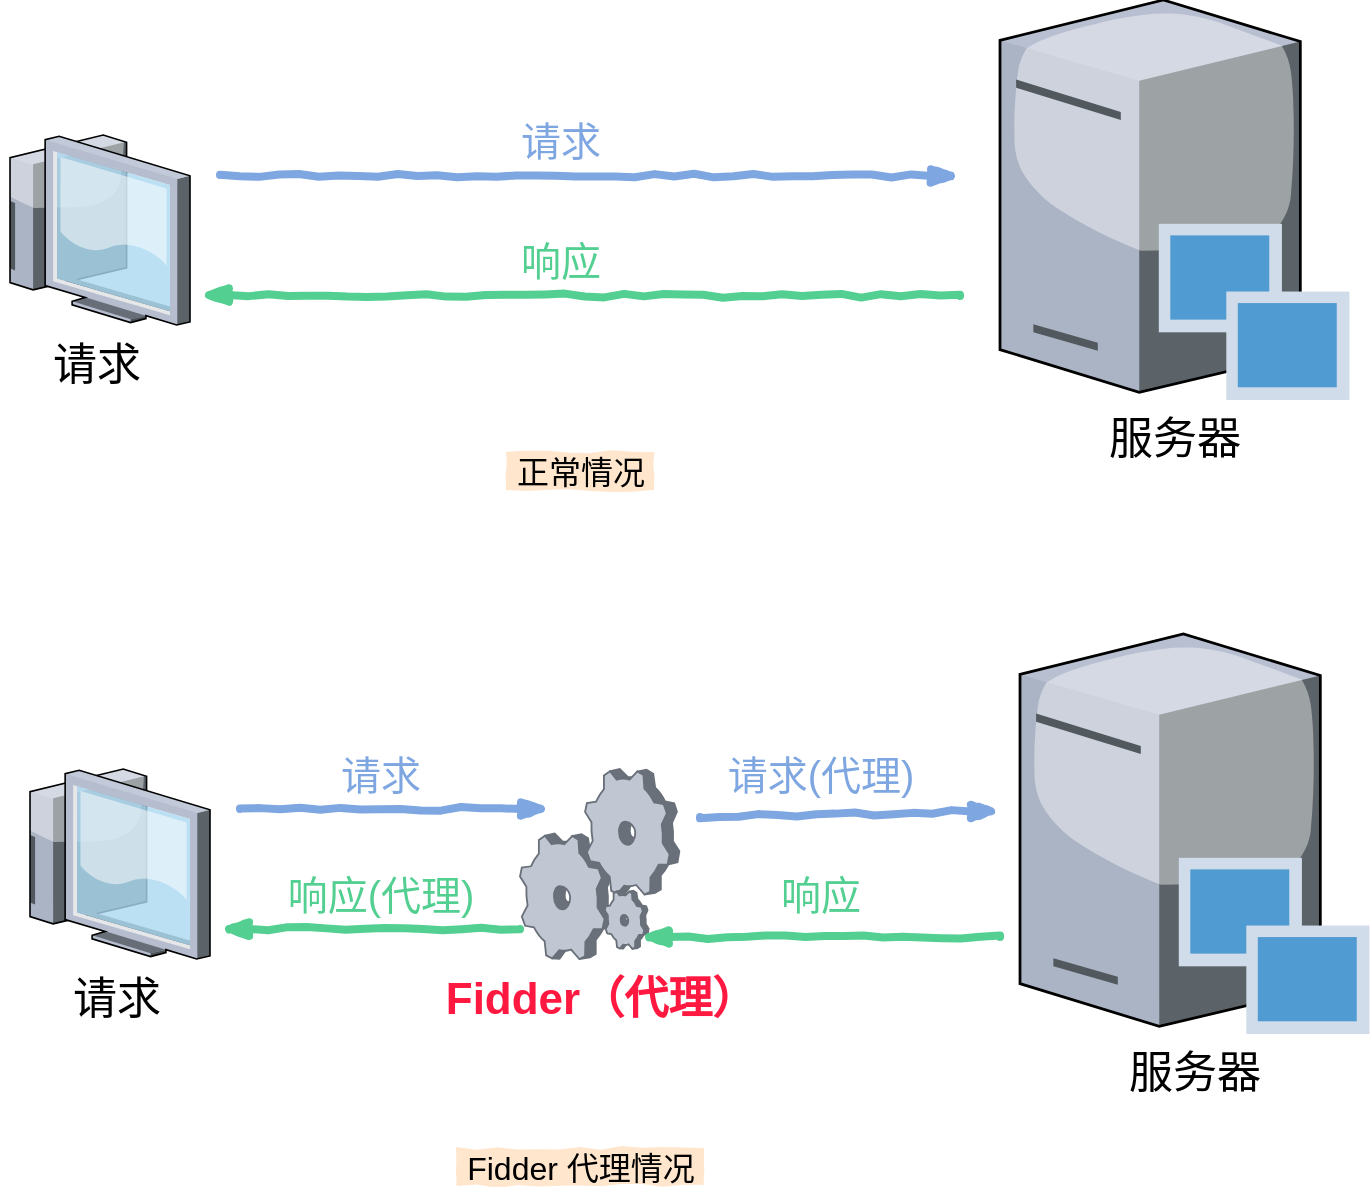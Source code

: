 <mxfile version="12.9.3" type="github">
  <diagram name="Page-1" id="822b0af5-4adb-64df-f703-e8dfc1f81529">
    <mxGraphModel dx="2031" dy="1089" grid="0" gridSize="10" guides="1" tooltips="1" connect="1" arrows="1" fold="1" page="1" pageScale="1" pageWidth="1100" pageHeight="850" background="#ffffff" math="0" shadow="0">
      <root>
        <mxCell id="0" />
        <mxCell id="1" parent="0" />
        <mxCell id="2n3gXWghCNfiPmjp-9Hf-4" value="&lt;font style=&quot;font-size: 22px&quot;&gt;服务器&lt;/font&gt;" style="verticalLabelPosition=bottom;aspect=fixed;html=1;verticalAlign=top;strokeColor=none;align=center;outlineConnect=0;shape=mxgraph.citrix.provisioning_server;" vertex="1" parent="1">
          <mxGeometry x="701" y="448" width="174.71" height="200" as="geometry" />
        </mxCell>
        <mxCell id="2n3gXWghCNfiPmjp-9Hf-5" value="&lt;font style=&quot;font-size: 22px&quot;&gt;请求&lt;/font&gt;" style="verticalLabelPosition=bottom;aspect=fixed;html=1;verticalAlign=top;strokeColor=none;align=center;outlineConnect=0;shape=mxgraph.citrix.thin_client;" vertex="1" parent="1">
          <mxGeometry x="201" y="515.5" width="95" height="95" as="geometry" />
        </mxCell>
        <object label="&lt;font style=&quot;font-size: 22px&quot; color=&quot;#ff1940&quot;&gt;&lt;b&gt;&lt;font style=&quot;font-size: 22px&quot;&gt;Fidder（代理&lt;/font&gt;）&lt;/b&gt;&lt;/font&gt;" id="2n3gXWghCNfiPmjp-9Hf-6">
          <mxCell style="verticalLabelPosition=bottom;aspect=fixed;html=1;verticalAlign=top;strokeColor=#6c8ebf;align=center;outlineConnect=0;shape=mxgraph.citrix.process;fillColor=#1296FC;" vertex="1" parent="1">
            <mxGeometry x="451" y="515.5" width="79.68" height="95" as="geometry" />
          </mxCell>
        </object>
        <mxCell id="2n3gXWghCNfiPmjp-9Hf-7" value="" style="rounded=0;comic=1;strokeWidth=4;endArrow=blockThin;html=1;fontFamily=Comic Sans MS;fontStyle=1;strokeColor=#7EA6E0;" edge="1" parent="1">
          <mxGeometry width="50" height="50" relative="1" as="geometry">
            <mxPoint x="311" y="535.5" as="sourcePoint" />
            <mxPoint x="466" y="535.5" as="targetPoint" />
          </mxGeometry>
        </mxCell>
        <mxCell id="2n3gXWghCNfiPmjp-9Hf-8" value="" style="rounded=0;comic=1;strokeWidth=4;endArrow=blockThin;html=1;fontFamily=Comic Sans MS;fontStyle=1;strokeColor=#7EA6E0;" edge="1" parent="1">
          <mxGeometry width="50" height="50" relative="1" as="geometry">
            <mxPoint x="541" y="539.5" as="sourcePoint" />
            <mxPoint x="691" y="536.5" as="targetPoint" />
          </mxGeometry>
        </mxCell>
        <mxCell id="2n3gXWghCNfiPmjp-9Hf-9" value="" style="rounded=0;comic=1;strokeWidth=4;endArrow=blockThin;html=1;fontFamily=Comic Sans MS;fontStyle=1;strokeColor=#53CF91;" edge="1" parent="1">
          <mxGeometry width="50" height="50" relative="1" as="geometry">
            <mxPoint x="691" y="599.5" as="sourcePoint" />
            <mxPoint x="511" y="599.5" as="targetPoint" />
            <Array as="points" />
          </mxGeometry>
        </mxCell>
        <mxCell id="2n3gXWghCNfiPmjp-9Hf-12" value="" style="rounded=0;comic=1;strokeWidth=4;endArrow=blockThin;html=1;fontFamily=Comic Sans MS;fontStyle=1;strokeColor=#53CF91;" edge="1" parent="1">
          <mxGeometry width="50" height="50" relative="1" as="geometry">
            <mxPoint x="451" y="595.5" as="sourcePoint" />
            <mxPoint x="301" y="595.5" as="targetPoint" />
            <Array as="points" />
          </mxGeometry>
        </mxCell>
        <mxCell id="2n3gXWghCNfiPmjp-9Hf-15" value="&lt;span style=&quot;font-size: 22px&quot;&gt;服务器&lt;/span&gt;" style="verticalLabelPosition=bottom;aspect=fixed;html=1;verticalAlign=top;strokeColor=none;align=center;outlineConnect=0;shape=mxgraph.citrix.provisioning_server;" vertex="1" parent="1">
          <mxGeometry x="691" y="131" width="174.71" height="200" as="geometry" />
        </mxCell>
        <mxCell id="2n3gXWghCNfiPmjp-9Hf-16" value="&lt;font style=&quot;font-size: 22px&quot;&gt;请求&lt;/font&gt;" style="verticalLabelPosition=bottom;aspect=fixed;html=1;verticalAlign=top;strokeColor=none;align=center;outlineConnect=0;shape=mxgraph.citrix.thin_client;" vertex="1" parent="1">
          <mxGeometry x="191" y="198.5" width="95" height="95" as="geometry" />
        </mxCell>
        <mxCell id="2n3gXWghCNfiPmjp-9Hf-18" value="" style="rounded=0;comic=1;strokeWidth=4;endArrow=blockThin;html=1;fontFamily=Comic Sans MS;fontStyle=1;strokeColor=#7EA6E0;" edge="1" parent="1">
          <mxGeometry width="50" height="50" relative="1" as="geometry">
            <mxPoint x="301" y="218.5" as="sourcePoint" />
            <mxPoint x="671" y="219" as="targetPoint" />
          </mxGeometry>
        </mxCell>
        <mxCell id="2n3gXWghCNfiPmjp-9Hf-21" value="" style="rounded=0;comic=1;strokeWidth=4;endArrow=blockThin;html=1;fontFamily=Comic Sans MS;fontStyle=1;strokeColor=#53CF91;" edge="1" parent="1">
          <mxGeometry width="50" height="50" relative="1" as="geometry">
            <mxPoint x="671" y="279" as="sourcePoint" />
            <mxPoint x="291" y="278.5" as="targetPoint" />
            <Array as="points" />
          </mxGeometry>
        </mxCell>
        <mxCell id="2n3gXWghCNfiPmjp-9Hf-24" value="&lt;font style=&quot;font-size: 20px&quot; color=&quot;#7ea6e0&quot;&gt;请求&lt;/font&gt;" style="text;html=1;align=center;verticalAlign=middle;resizable=0;points=[];autosize=1;" vertex="1" parent="1">
          <mxGeometry x="441" y="191" width="60" height="20" as="geometry" />
        </mxCell>
        <mxCell id="2n3gXWghCNfiPmjp-9Hf-25" value="&lt;font style=&quot;font-size: 20px&quot; color=&quot;#7ea6e0&quot;&gt;请求&lt;/font&gt;" style="text;html=1;align=center;verticalAlign=middle;resizable=0;points=[];autosize=1;" vertex="1" parent="1">
          <mxGeometry x="351" y="508" width="60" height="20" as="geometry" />
        </mxCell>
        <mxCell id="2n3gXWghCNfiPmjp-9Hf-26" value="&lt;font style=&quot;font-size: 20px&quot; color=&quot;#7ea6e0&quot;&gt;请求(代理)&lt;/font&gt;" style="text;html=1;align=center;verticalAlign=middle;resizable=0;points=[];autosize=1;" vertex="1" parent="1">
          <mxGeometry x="546" y="508" width="110" height="20" as="geometry" />
        </mxCell>
        <mxCell id="2n3gXWghCNfiPmjp-9Hf-27" value="&lt;font color=&quot;#53cf91&quot;&gt;&lt;span style=&quot;font-size: 20px&quot;&gt;响应&lt;/span&gt;&lt;/font&gt;" style="text;html=1;align=center;verticalAlign=middle;resizable=0;points=[];autosize=1;" vertex="1" parent="1">
          <mxGeometry x="441" y="251" width="60" height="20" as="geometry" />
        </mxCell>
        <mxCell id="2n3gXWghCNfiPmjp-9Hf-28" value="&lt;font color=&quot;#53cf91&quot;&gt;&lt;span style=&quot;font-size: 20px&quot;&gt;响应(代理)&lt;/span&gt;&lt;/font&gt;" style="text;html=1;align=center;verticalAlign=middle;resizable=0;points=[];autosize=1;" vertex="1" parent="1">
          <mxGeometry x="326" y="568" width="110" height="20" as="geometry" />
        </mxCell>
        <mxCell id="2n3gXWghCNfiPmjp-9Hf-29" value="&lt;font color=&quot;#53cf91&quot;&gt;&lt;span style=&quot;font-size: 20px&quot;&gt;响应&lt;/span&gt;&lt;/font&gt;" style="text;html=1;align=center;verticalAlign=middle;resizable=0;points=[];autosize=1;" vertex="1" parent="1">
          <mxGeometry x="571" y="568" width="60" height="20" as="geometry" />
        </mxCell>
        <mxCell id="2n3gXWghCNfiPmjp-9Hf-32" value="&lt;font style=&quot;font-size: 16px&quot;&gt;正常情况&lt;/font&gt;" style="text;html=1;align=center;verticalAlign=middle;resizable=0;points=[];autosize=1;fillColor=#ffe6cc;strokeColor=none;shadow=0;glass=0;comic=1;" vertex="1" parent="1">
          <mxGeometry x="444" y="357" width="74" height="19" as="geometry" />
        </mxCell>
        <mxCell id="2n3gXWghCNfiPmjp-9Hf-33" value="&lt;font style=&quot;font-size: 16px&quot;&gt;Fidder 代理情况&lt;br&gt;&lt;/font&gt;" style="text;html=1;align=center;verticalAlign=middle;resizable=0;points=[];autosize=1;fillColor=#ffe6cc;strokeColor=none;shadow=0;glass=0;comic=1;" vertex="1" parent="1">
          <mxGeometry x="419" y="705" width="124" height="19" as="geometry" />
        </mxCell>
      </root>
    </mxGraphModel>
  </diagram>
</mxfile>
